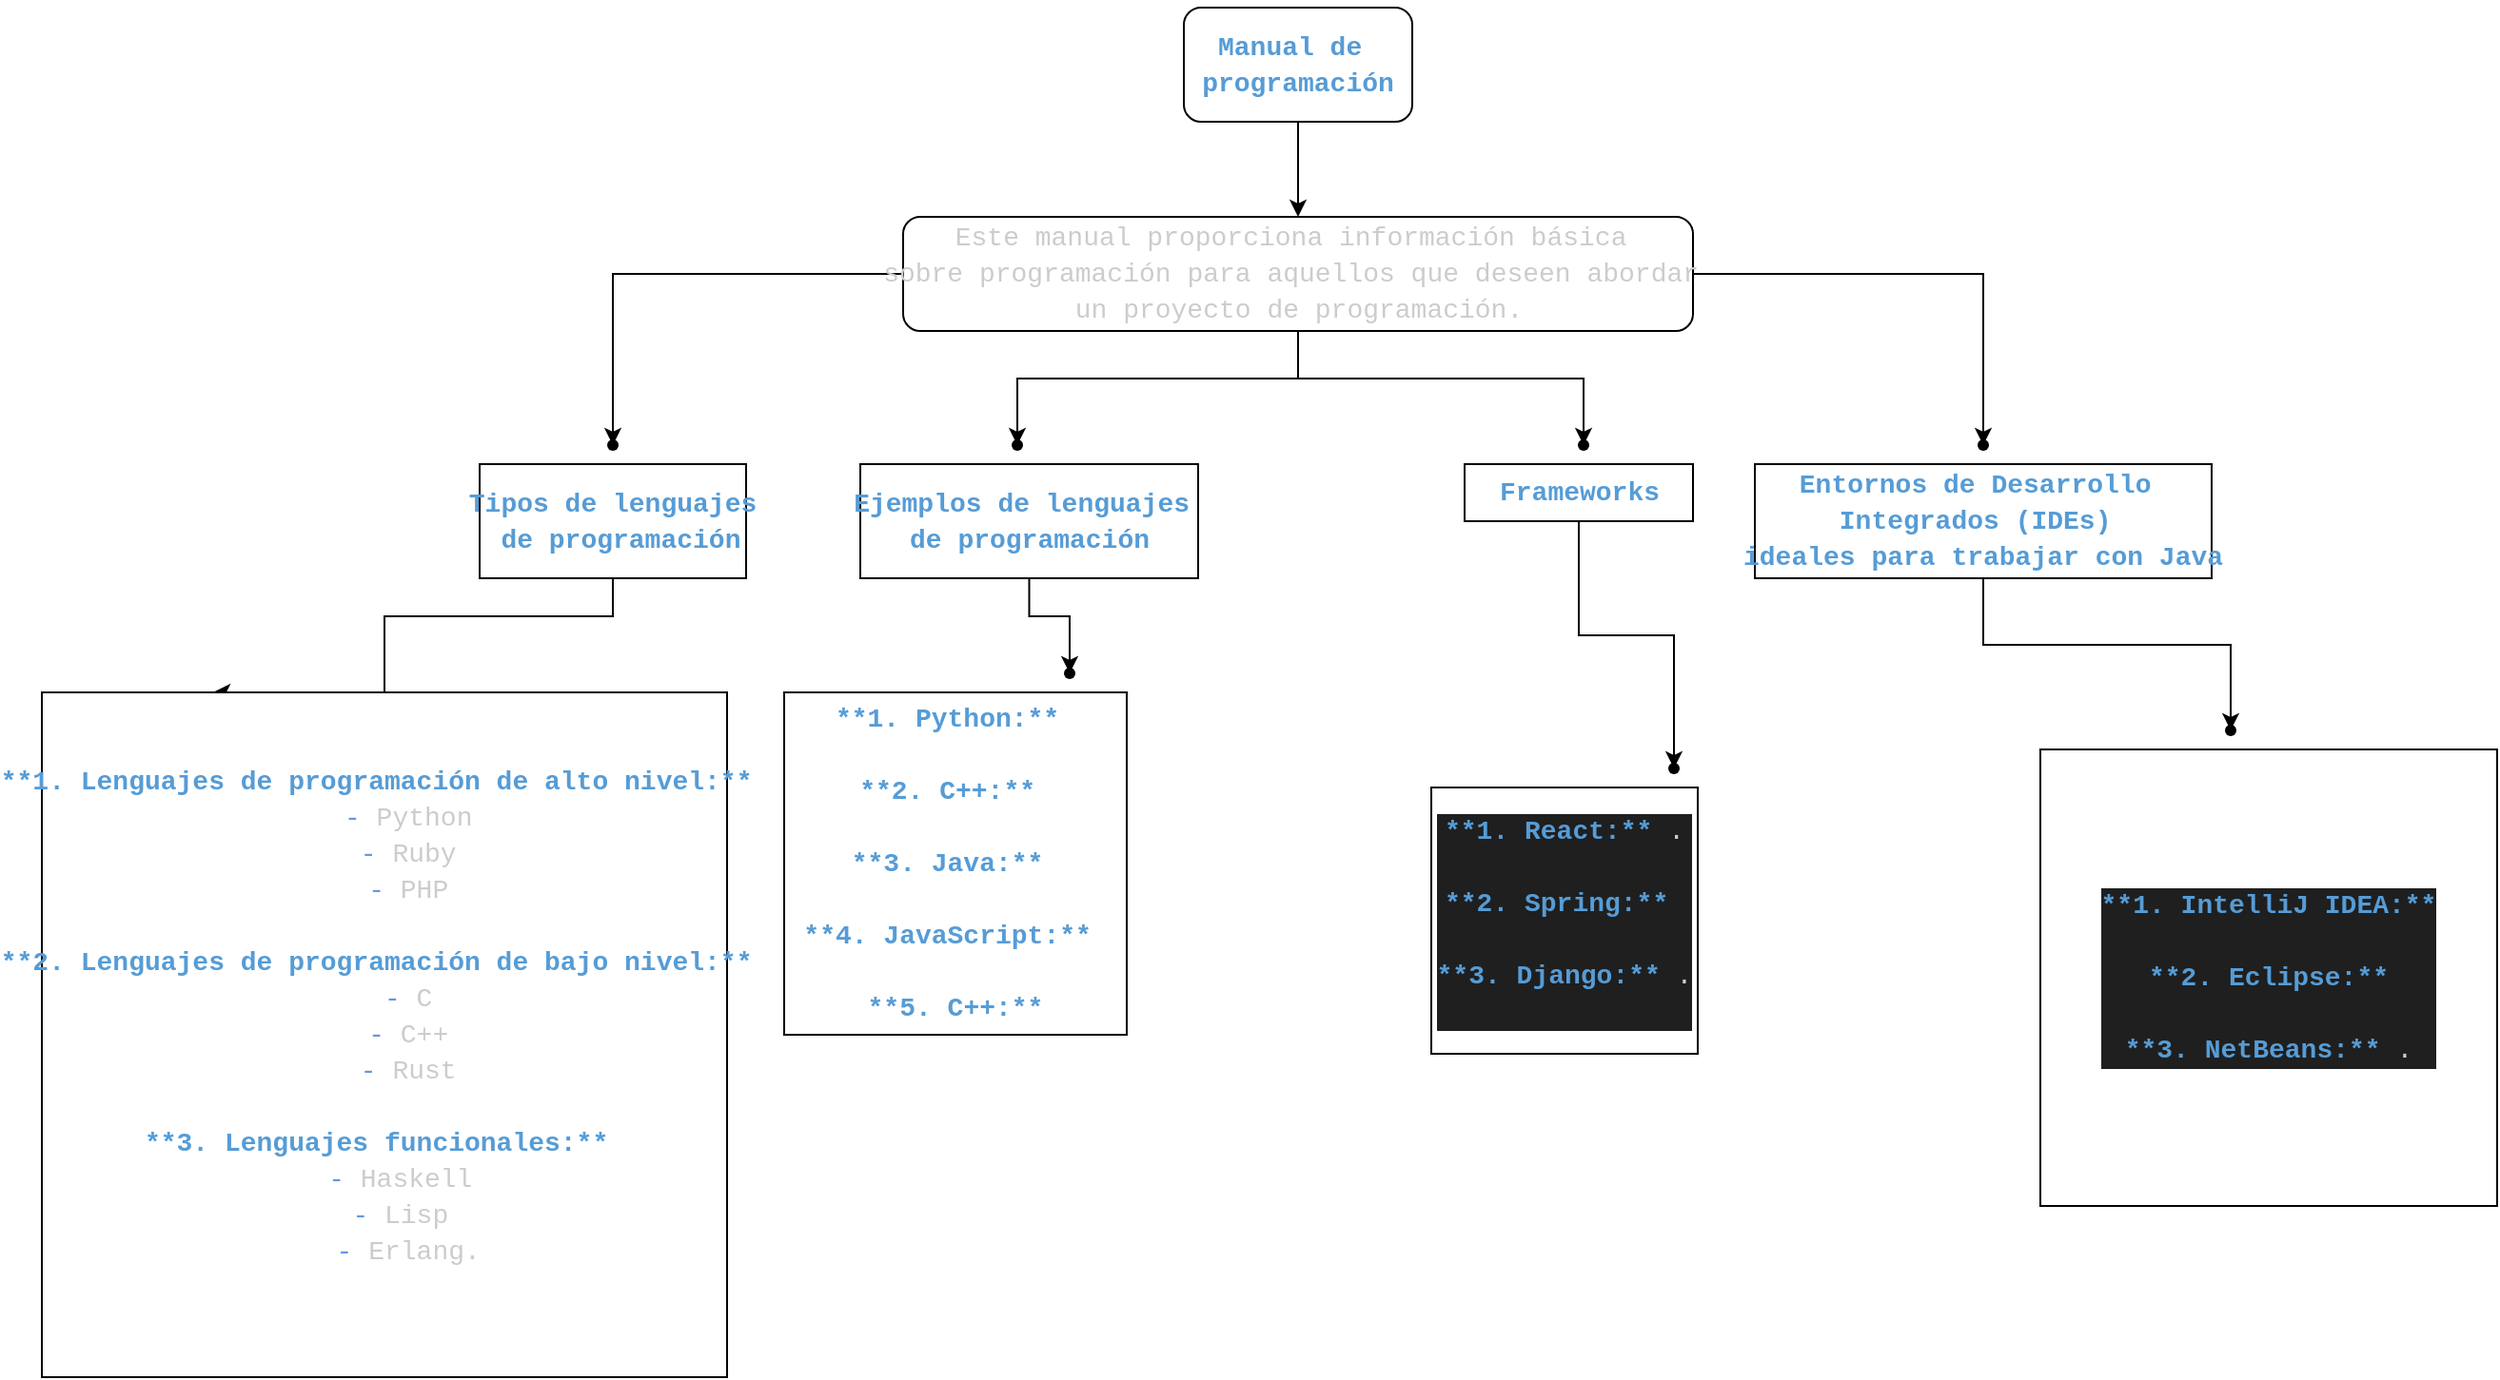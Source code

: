 <mxfile version="24.0.2" type="github">
  <diagram name="Página-1" id="Go4kSMYeEGmc3CL6q4Uw">
    <mxGraphModel dx="2181" dy="708" grid="1" gridSize="10" guides="1" tooltips="1" connect="1" arrows="1" fold="1" page="1" pageScale="1" pageWidth="827" pageHeight="1169" math="0" shadow="0">
      <root>
        <mxCell id="0" />
        <mxCell id="1" parent="0" />
        <mxCell id="ciI6TS21rfPJLsUi-e-1-9" value="" style="edgeStyle=orthogonalEdgeStyle;rounded=0;orthogonalLoop=1;jettySize=auto;html=1;" edge="1" parent="1" source="ciI6TS21rfPJLsUi-e-1-1" target="ciI6TS21rfPJLsUi-e-1-8">
          <mxGeometry relative="1" as="geometry">
            <Array as="points">
              <mxPoint x="420" y="120" />
              <mxPoint x="420" y="120" />
            </Array>
          </mxGeometry>
        </mxCell>
        <mxCell id="ciI6TS21rfPJLsUi-e-1-1" value="&lt;br&gt;&lt;div style=&quot;color: rgb(204, 204, 204); font-family: Consolas, &amp;quot;Courier New&amp;quot;, monospace; font-size: 14px; line-height: 19px; white-space: pre;&quot;&gt;&lt;div style=&quot;&quot;&gt;&lt;span style=&quot;color: rgb(86, 156, 214);&quot;&gt;&lt;b style=&quot;&quot;&gt;Manual de &lt;/b&gt;&lt;/span&gt;&lt;/div&gt;&lt;div style=&quot;&quot;&gt;&lt;span style=&quot;color: rgb(86, 156, 214);&quot;&gt;&lt;b style=&quot;&quot;&gt;programación&lt;/b&gt;&lt;/span&gt;&lt;/div&gt;&lt;/div&gt;&lt;div&gt;&lt;br&gt;&lt;/div&gt;" style="rounded=1;whiteSpace=wrap;html=1;" vertex="1" parent="1">
          <mxGeometry x="360" y="20" width="120" height="60" as="geometry" />
        </mxCell>
        <mxCell id="ciI6TS21rfPJLsUi-e-1-18" value="" style="edgeStyle=orthogonalEdgeStyle;rounded=0;orthogonalLoop=1;jettySize=auto;html=1;entryX=0.912;entryY=0.523;entryDx=0;entryDy=0;entryPerimeter=0;" edge="1" parent="1" source="ciI6TS21rfPJLsUi-e-1-8" target="ciI6TS21rfPJLsUi-e-1-17">
          <mxGeometry relative="1" as="geometry">
            <Array as="points">
              <mxPoint x="60" y="160" />
            </Array>
          </mxGeometry>
        </mxCell>
        <mxCell id="ciI6TS21rfPJLsUi-e-1-20" value="" style="edgeStyle=orthogonalEdgeStyle;rounded=0;orthogonalLoop=1;jettySize=auto;html=1;" edge="1" parent="1" source="ciI6TS21rfPJLsUi-e-1-8" target="ciI6TS21rfPJLsUi-e-1-19">
          <mxGeometry relative="1" as="geometry" />
        </mxCell>
        <mxCell id="ciI6TS21rfPJLsUi-e-1-23" value="" style="edgeStyle=orthogonalEdgeStyle;rounded=0;orthogonalLoop=1;jettySize=auto;html=1;" edge="1" parent="1" source="ciI6TS21rfPJLsUi-e-1-8" target="ciI6TS21rfPJLsUi-e-1-22">
          <mxGeometry relative="1" as="geometry" />
        </mxCell>
        <mxCell id="ciI6TS21rfPJLsUi-e-1-26" value="" style="edgeStyle=orthogonalEdgeStyle;rounded=0;orthogonalLoop=1;jettySize=auto;html=1;" edge="1" parent="1" source="ciI6TS21rfPJLsUi-e-1-8" target="ciI6TS21rfPJLsUi-e-1-25">
          <mxGeometry relative="1" as="geometry" />
        </mxCell>
        <mxCell id="ciI6TS21rfPJLsUi-e-1-8" value="&lt;br&gt;&lt;div style=&quot;color: rgb(204, 204, 204); font-family: Consolas, &amp;quot;Courier New&amp;quot;, monospace; font-weight: normal; font-size: 14px; line-height: 19px; white-space: pre;&quot;&gt;&lt;div&gt;&lt;span style=&quot;color: #cccccc;&quot;&gt;Este manual proporciona información básica &lt;/span&gt;&lt;/div&gt;&lt;div&gt;&lt;span style=&quot;color: #cccccc;&quot;&gt;sobre programación para aquellos que deseen abordar &lt;/span&gt;&lt;/div&gt;&lt;div&gt;&lt;span style=&quot;color: #cccccc;&quot;&gt;un proyecto de programación.&lt;/span&gt;&lt;/div&gt;&lt;/div&gt;&lt;div&gt;&lt;br&gt;&lt;/div&gt;" style="whiteSpace=wrap;html=1;rounded=1;" vertex="1" parent="1">
          <mxGeometry x="212.5" y="130" width="415" height="60" as="geometry" />
        </mxCell>
        <mxCell id="ciI6TS21rfPJLsUi-e-1-30" value="" style="edgeStyle=orthogonalEdgeStyle;rounded=0;orthogonalLoop=1;jettySize=auto;html=1;entryX=0.25;entryY=0;entryDx=0;entryDy=0;" edge="1" parent="1" source="ciI6TS21rfPJLsUi-e-1-14" target="ciI6TS21rfPJLsUi-e-1-31">
          <mxGeometry relative="1" as="geometry">
            <Array as="points">
              <mxPoint x="60" y="340" />
              <mxPoint x="-60" y="340" />
            </Array>
          </mxGeometry>
        </mxCell>
        <mxCell id="ciI6TS21rfPJLsUi-e-1-14" value="&lt;br&gt;&lt;div style=&quot;color: rgb(204, 204, 204); font-family: Consolas, &amp;quot;Courier New&amp;quot;, monospace; font-weight: normal; font-size: 14px; line-height: 19px; white-space: pre;&quot;&gt;&lt;div&gt;&lt;span style=&quot;color: #569cd6;font-weight: bold;&quot;&gt;Tipos de lenguajes&lt;/span&gt;&lt;/div&gt;&lt;div&gt;&lt;span style=&quot;color: #569cd6;font-weight: bold;&quot;&gt; de programación&lt;/span&gt;&lt;/div&gt;&lt;/div&gt;&lt;div&gt;&lt;br&gt;&lt;/div&gt;" style="rounded=0;whiteSpace=wrap;html=1;" vertex="1" parent="1">
          <mxGeometry x="-10" y="260" width="140" height="60" as="geometry" />
        </mxCell>
        <mxCell id="ciI6TS21rfPJLsUi-e-1-33" value="" style="edgeStyle=orthogonalEdgeStyle;rounded=0;orthogonalLoop=1;jettySize=auto;html=1;" edge="1" parent="1" source="ciI6TS21rfPJLsUi-e-1-15" target="ciI6TS21rfPJLsUi-e-1-32">
          <mxGeometry relative="1" as="geometry" />
        </mxCell>
        <mxCell id="ciI6TS21rfPJLsUi-e-1-15" value="&lt;br&gt;&lt;div style=&quot;color: rgb(204, 204, 204); font-family: Consolas, &amp;quot;Courier New&amp;quot;, monospace; font-weight: normal; font-size: 14px; line-height: 19px; white-space: pre;&quot;&gt;&lt;div&gt;&lt;span style=&quot;color: #569cd6;font-weight: bold;&quot;&gt;Ejemplos de lenguajes &lt;/span&gt;&lt;/div&gt;&lt;div&gt;&lt;span style=&quot;color: #569cd6;font-weight: bold;&quot;&gt;de programación&lt;/span&gt;&lt;/div&gt;&lt;/div&gt;&lt;div&gt;&lt;br&gt;&lt;/div&gt;" style="rounded=0;whiteSpace=wrap;html=1;" vertex="1" parent="1">
          <mxGeometry x="190" y="260" width="177.5" height="60" as="geometry" />
        </mxCell>
        <mxCell id="ciI6TS21rfPJLsUi-e-1-17" value="" style="shape=waypoint;sketch=0;size=6;pointerEvents=1;points=[];fillColor=default;resizable=0;rotatable=0;perimeter=centerPerimeter;snapToPoint=1;rounded=1;" vertex="1" parent="1">
          <mxGeometry x="50" y="240" width="20" height="20" as="geometry" />
        </mxCell>
        <mxCell id="ciI6TS21rfPJLsUi-e-1-19" value="" style="shape=waypoint;sketch=0;size=6;pointerEvents=1;points=[];fillColor=default;resizable=0;rotatable=0;perimeter=centerPerimeter;snapToPoint=1;rounded=1;" vertex="1" parent="1">
          <mxGeometry x="262.5" y="240" width="20" height="20" as="geometry" />
        </mxCell>
        <mxCell id="ciI6TS21rfPJLsUi-e-1-36" value="" style="edgeStyle=orthogonalEdgeStyle;rounded=0;orthogonalLoop=1;jettySize=auto;html=1;" edge="1" parent="1" source="ciI6TS21rfPJLsUi-e-1-21" target="ciI6TS21rfPJLsUi-e-1-35">
          <mxGeometry relative="1" as="geometry" />
        </mxCell>
        <mxCell id="ciI6TS21rfPJLsUi-e-1-21" value="&lt;br&gt;&lt;div style=&quot;color: rgb(204, 204, 204); font-family: Consolas, &amp;quot;Courier New&amp;quot;, monospace; font-weight: normal; font-size: 14px; line-height: 19px; white-space: pre;&quot;&gt;&lt;div style=&quot;&quot;&gt;&lt;span style=&quot;color: rgb(86, 156, 214); font-weight: bold;&quot;&gt;Frameworks&lt;/span&gt;&lt;/div&gt;&lt;/div&gt;&lt;div&gt;&lt;br/&gt;&lt;/div&gt;" style="rounded=0;whiteSpace=wrap;html=1;" vertex="1" parent="1">
          <mxGeometry x="507.5" y="260" width="120" height="30" as="geometry" />
        </mxCell>
        <mxCell id="ciI6TS21rfPJLsUi-e-1-22" value="" style="shape=waypoint;sketch=0;size=6;pointerEvents=1;points=[];fillColor=default;resizable=0;rotatable=0;perimeter=centerPerimeter;snapToPoint=1;rounded=1;" vertex="1" parent="1">
          <mxGeometry x="560" y="240" width="20" height="20" as="geometry" />
        </mxCell>
        <mxCell id="ciI6TS21rfPJLsUi-e-1-39" value="" style="edgeStyle=orthogonalEdgeStyle;rounded=0;orthogonalLoop=1;jettySize=auto;html=1;" edge="1" parent="1" source="ciI6TS21rfPJLsUi-e-1-24" target="ciI6TS21rfPJLsUi-e-1-38">
          <mxGeometry relative="1" as="geometry" />
        </mxCell>
        <mxCell id="ciI6TS21rfPJLsUi-e-1-24" value="&lt;br&gt;&lt;div style=&quot;color: rgb(204, 204, 204); font-family: Consolas, &amp;quot;Courier New&amp;quot;, monospace; font-weight: normal; font-size: 14px; line-height: 19px; white-space: pre;&quot;&gt;&lt;div&gt;&lt;span style=&quot;color: #569cd6;font-weight: bold;&quot;&gt;Entornos de Desarrollo &lt;/span&gt;&lt;/div&gt;&lt;div&gt;&lt;span style=&quot;color: #569cd6;font-weight: bold;&quot;&gt;Integrados &lt;/span&gt;&lt;span style=&quot;color: rgb(86, 156, 214); font-weight: bold;&quot;&gt;(IDEs) &lt;/span&gt;&lt;/div&gt;&lt;div&gt;&lt;span style=&quot;color: rgb(86, 156, 214); font-weight: bold;&quot;&gt;ideales para trabajar con Java&lt;/span&gt;&lt;/div&gt;&lt;/div&gt;&lt;div&gt;&lt;br&gt;&lt;/div&gt;" style="rounded=0;whiteSpace=wrap;html=1;" vertex="1" parent="1">
          <mxGeometry x="660" y="260" width="240" height="60" as="geometry" />
        </mxCell>
        <mxCell id="ciI6TS21rfPJLsUi-e-1-25" value="" style="shape=waypoint;sketch=0;size=6;pointerEvents=1;points=[];fillColor=default;resizable=0;rotatable=0;perimeter=centerPerimeter;snapToPoint=1;rounded=1;" vertex="1" parent="1">
          <mxGeometry x="770" y="240" width="20" height="20" as="geometry" />
        </mxCell>
        <mxCell id="ciI6TS21rfPJLsUi-e-1-31" value="&lt;br&gt;&lt;div style=&quot;color: rgb(204, 204, 204); font-family: Consolas, &amp;quot;Courier New&amp;quot;, monospace; font-weight: normal; font-size: 14px; line-height: 19px; white-space: pre;&quot;&gt;&lt;div&gt;&lt;span style=&quot;color: #569cd6;font-weight: bold;&quot;&gt;**1. Lenguajes de programación de alto nivel:**&lt;/span&gt;&lt;span style=&quot;color: #cccccc;&quot;&gt; &lt;/span&gt;&lt;/div&gt;&lt;div&gt;&lt;span style=&quot;color: #cccccc;&quot;&gt;&amp;nbsp; &amp;nbsp;&lt;/span&gt;&lt;span style=&quot;color: #6796e6;&quot;&gt;-&lt;/span&gt;&lt;span style=&quot;color: #cccccc;&quot;&gt; Python&lt;/span&gt;&lt;/div&gt;&lt;div&gt;&lt;span style=&quot;color: #cccccc;&quot;&gt;&amp;nbsp; &amp;nbsp;&lt;/span&gt;&lt;span style=&quot;color: #6796e6;&quot;&gt;-&lt;/span&gt;&lt;span style=&quot;color: #cccccc;&quot;&gt; Ruby&lt;/span&gt;&lt;/div&gt;&lt;div&gt;&lt;span style=&quot;color: #cccccc;&quot;&gt;&amp;nbsp; &amp;nbsp;&lt;/span&gt;&lt;span style=&quot;color: #6796e6;&quot;&gt;-&lt;/span&gt;&lt;span style=&quot;color: #cccccc;&quot;&gt; PHP&lt;/span&gt;&lt;/div&gt;&lt;br&gt;&lt;div&gt;&lt;span style=&quot;color: #569cd6;font-weight: bold;&quot;&gt;**2. Lenguajes de programación de bajo nivel:**&lt;/span&gt;&lt;span style=&quot;color: #cccccc;&quot;&gt; &lt;/span&gt;&lt;/div&gt;&lt;div&gt;&lt;span style=&quot;color: #cccccc;&quot;&gt;&amp;nbsp; &amp;nbsp;&lt;/span&gt;&lt;span style=&quot;color: #6796e6;&quot;&gt;-&lt;/span&gt;&lt;span style=&quot;color: #cccccc;&quot;&gt; C&lt;/span&gt;&lt;/div&gt;&lt;div&gt;&lt;span style=&quot;color: #cccccc;&quot;&gt;&amp;nbsp; &amp;nbsp;&lt;/span&gt;&lt;span style=&quot;color: #6796e6;&quot;&gt;-&lt;/span&gt;&lt;span style=&quot;color: #cccccc;&quot;&gt; C++&lt;/span&gt;&lt;/div&gt;&lt;div&gt;&lt;span style=&quot;color: #cccccc;&quot;&gt;&amp;nbsp; &amp;nbsp;&lt;/span&gt;&lt;span style=&quot;color: #6796e6;&quot;&gt;-&lt;/span&gt;&lt;span style=&quot;color: #cccccc;&quot;&gt; Rust&lt;/span&gt;&lt;/div&gt;&lt;br&gt;&lt;div&gt;&lt;span style=&quot;color: #569cd6;font-weight: bold;&quot;&gt;**3. Lenguajes funcionales:**&lt;/span&gt;&lt;span style=&quot;color: #cccccc;&quot;&gt; &lt;/span&gt;&lt;/div&gt;&lt;div&gt;&lt;span style=&quot;color: #cccccc;&quot;&gt;&amp;nbsp; &amp;nbsp;&lt;/span&gt;&lt;span style=&quot;color: #6796e6;&quot;&gt;-&lt;/span&gt;&lt;span style=&quot;color: #cccccc;&quot;&gt; Haskell &lt;/span&gt;&lt;/div&gt;&lt;div&gt;&lt;span style=&quot;color: #cccccc;&quot;&gt;&amp;nbsp; &amp;nbsp;&lt;/span&gt;&lt;span style=&quot;color: #6796e6;&quot;&gt;-&lt;/span&gt;&lt;span style=&quot;color: #cccccc;&quot;&gt; Lisp &lt;/span&gt;&lt;/div&gt;&lt;div&gt;&lt;span style=&quot;color: #cccccc;&quot;&gt;&amp;nbsp; &amp;nbsp;&lt;/span&gt;&lt;span style=&quot;color: #6796e6;&quot;&gt;-&lt;/span&gt;&lt;span style=&quot;color: #cccccc;&quot;&gt; Erlang.&lt;/span&gt;&lt;/div&gt;&lt;br&gt;&lt;/div&gt;&lt;div&gt;&lt;br&gt;&lt;/div&gt;" style="whiteSpace=wrap;html=1;aspect=fixed;" vertex="1" parent="1">
          <mxGeometry x="-240" y="380" width="360" height="360" as="geometry" />
        </mxCell>
        <mxCell id="ciI6TS21rfPJLsUi-e-1-32" value="" style="shape=waypoint;sketch=0;size=6;pointerEvents=1;points=[];fillColor=default;resizable=0;rotatable=0;perimeter=centerPerimeter;snapToPoint=1;rounded=0;" vertex="1" parent="1">
          <mxGeometry x="290" y="360" width="20" height="20" as="geometry" />
        </mxCell>
        <mxCell id="ciI6TS21rfPJLsUi-e-1-34" value="&lt;br&gt;&lt;div style=&quot;color: rgb(204, 204, 204); font-family: Consolas, &amp;quot;Courier New&amp;quot;, monospace; font-weight: normal; font-size: 14px; line-height: 19px; white-space: pre;&quot;&gt;&lt;div&gt;&lt;span style=&quot;color: #569cd6;font-weight: bold;&quot;&gt;**1. Python:**&lt;/span&gt;&lt;span style=&quot;color: #cccccc;&quot;&gt; &lt;/span&gt;&lt;/div&gt;&lt;br&gt;&lt;div&gt;&lt;span style=&quot;color: #569cd6;font-weight: bold;&quot;&gt;**2. C++:**&lt;/span&gt;&lt;span style=&quot;color: #cccccc;&quot;&gt; &lt;/span&gt;&lt;/div&gt;&lt;br&gt;&lt;div&gt;&lt;span style=&quot;color: #569cd6;font-weight: bold;&quot;&gt;**3. Java:**&lt;/span&gt;&lt;span style=&quot;color: #cccccc;&quot;&gt; &lt;/span&gt;&lt;/div&gt;&lt;br&gt;&lt;div&gt;&lt;span style=&quot;color: #569cd6;font-weight: bold;&quot;&gt;**4. JavaScript:**&lt;/span&gt;&lt;span style=&quot;color: #cccccc;&quot;&gt; &lt;/span&gt;&lt;/div&gt;&lt;br&gt;&lt;div&gt;&lt;span style=&quot;color: #569cd6;font-weight: bold;&quot;&gt;**5. C++:**&lt;/span&gt;&lt;/div&gt;&lt;/div&gt;&lt;div&gt;&lt;br&gt;&lt;/div&gt;" style="whiteSpace=wrap;html=1;aspect=fixed;" vertex="1" parent="1">
          <mxGeometry x="150" y="380" width="180" height="180" as="geometry" />
        </mxCell>
        <mxCell id="ciI6TS21rfPJLsUi-e-1-35" value="" style="shape=waypoint;sketch=0;size=6;pointerEvents=1;points=[];fillColor=default;resizable=0;rotatable=0;perimeter=centerPerimeter;snapToPoint=1;rounded=0;" vertex="1" parent="1">
          <mxGeometry x="607.5" y="410" width="20" height="20" as="geometry" />
        </mxCell>
        <mxCell id="ciI6TS21rfPJLsUi-e-1-37" value="&lt;br&gt;&lt;div style=&quot;color: #cccccc;background-color: #1f1f1f;font-family: Consolas, &#39;Courier New&#39;, monospace;font-weight: normal;font-size: 14px;line-height: 19px;white-space: pre;&quot;&gt;&lt;div&gt;&lt;span style=&quot;color: #569cd6;font-weight: bold;&quot;&gt;**1. React:**&lt;/span&gt;&lt;span style=&quot;color: #cccccc;&quot;&gt; .&lt;/span&gt;&lt;/div&gt;&lt;br&gt;&lt;div&gt;&lt;span style=&quot;color: #569cd6;font-weight: bold;&quot;&gt;**2. Spring:**&lt;/span&gt;&lt;span style=&quot;color: #cccccc;&quot;&gt; &lt;/span&gt;&lt;/div&gt;&lt;br&gt;&lt;div&gt;&lt;span style=&quot;color: #569cd6;font-weight: bold;&quot;&gt;**3. Django:**&lt;/span&gt;&lt;span style=&quot;color: #cccccc;&quot;&gt; .&lt;/span&gt;&lt;/div&gt;&lt;br&gt;&lt;/div&gt;&lt;div&gt;&lt;br/&gt;&lt;/div&gt;" style="whiteSpace=wrap;html=1;aspect=fixed;" vertex="1" parent="1">
          <mxGeometry x="490" y="430" width="140" height="140" as="geometry" />
        </mxCell>
        <mxCell id="ciI6TS21rfPJLsUi-e-1-38" value="" style="shape=waypoint;sketch=0;size=6;pointerEvents=1;points=[];fillColor=default;resizable=0;rotatable=0;perimeter=centerPerimeter;snapToPoint=1;rounded=0;" vertex="1" parent="1">
          <mxGeometry x="900" y="390" width="20" height="20" as="geometry" />
        </mxCell>
        <mxCell id="ciI6TS21rfPJLsUi-e-1-40" value="&lt;br&gt;&lt;div style=&quot;color: #cccccc;background-color: #1f1f1f;font-family: Consolas, &#39;Courier New&#39;, monospace;font-weight: normal;font-size: 14px;line-height: 19px;white-space: pre;&quot;&gt;&lt;div&gt;&lt;span style=&quot;color: #569cd6;font-weight: bold;&quot;&gt;**1. IntelliJ IDEA:**&lt;/span&gt;&lt;/div&gt;&lt;br&gt;&lt;div&gt;&lt;span style=&quot;color: #569cd6;font-weight: bold;&quot;&gt;**2. Eclipse:**&lt;/span&gt;&lt;/div&gt;&lt;br&gt;&lt;div&gt;&lt;span style=&quot;color: #569cd6;font-weight: bold;&quot;&gt;**3. NetBeans:**&lt;/span&gt;&lt;span style=&quot;color: #cccccc;&quot;&gt; .&lt;/span&gt;&lt;/div&gt;&lt;/div&gt;&lt;div&gt;&lt;br&gt;&lt;/div&gt;" style="whiteSpace=wrap;html=1;aspect=fixed;" vertex="1" parent="1">
          <mxGeometry x="810" y="410" width="240" height="240" as="geometry" />
        </mxCell>
      </root>
    </mxGraphModel>
  </diagram>
</mxfile>
